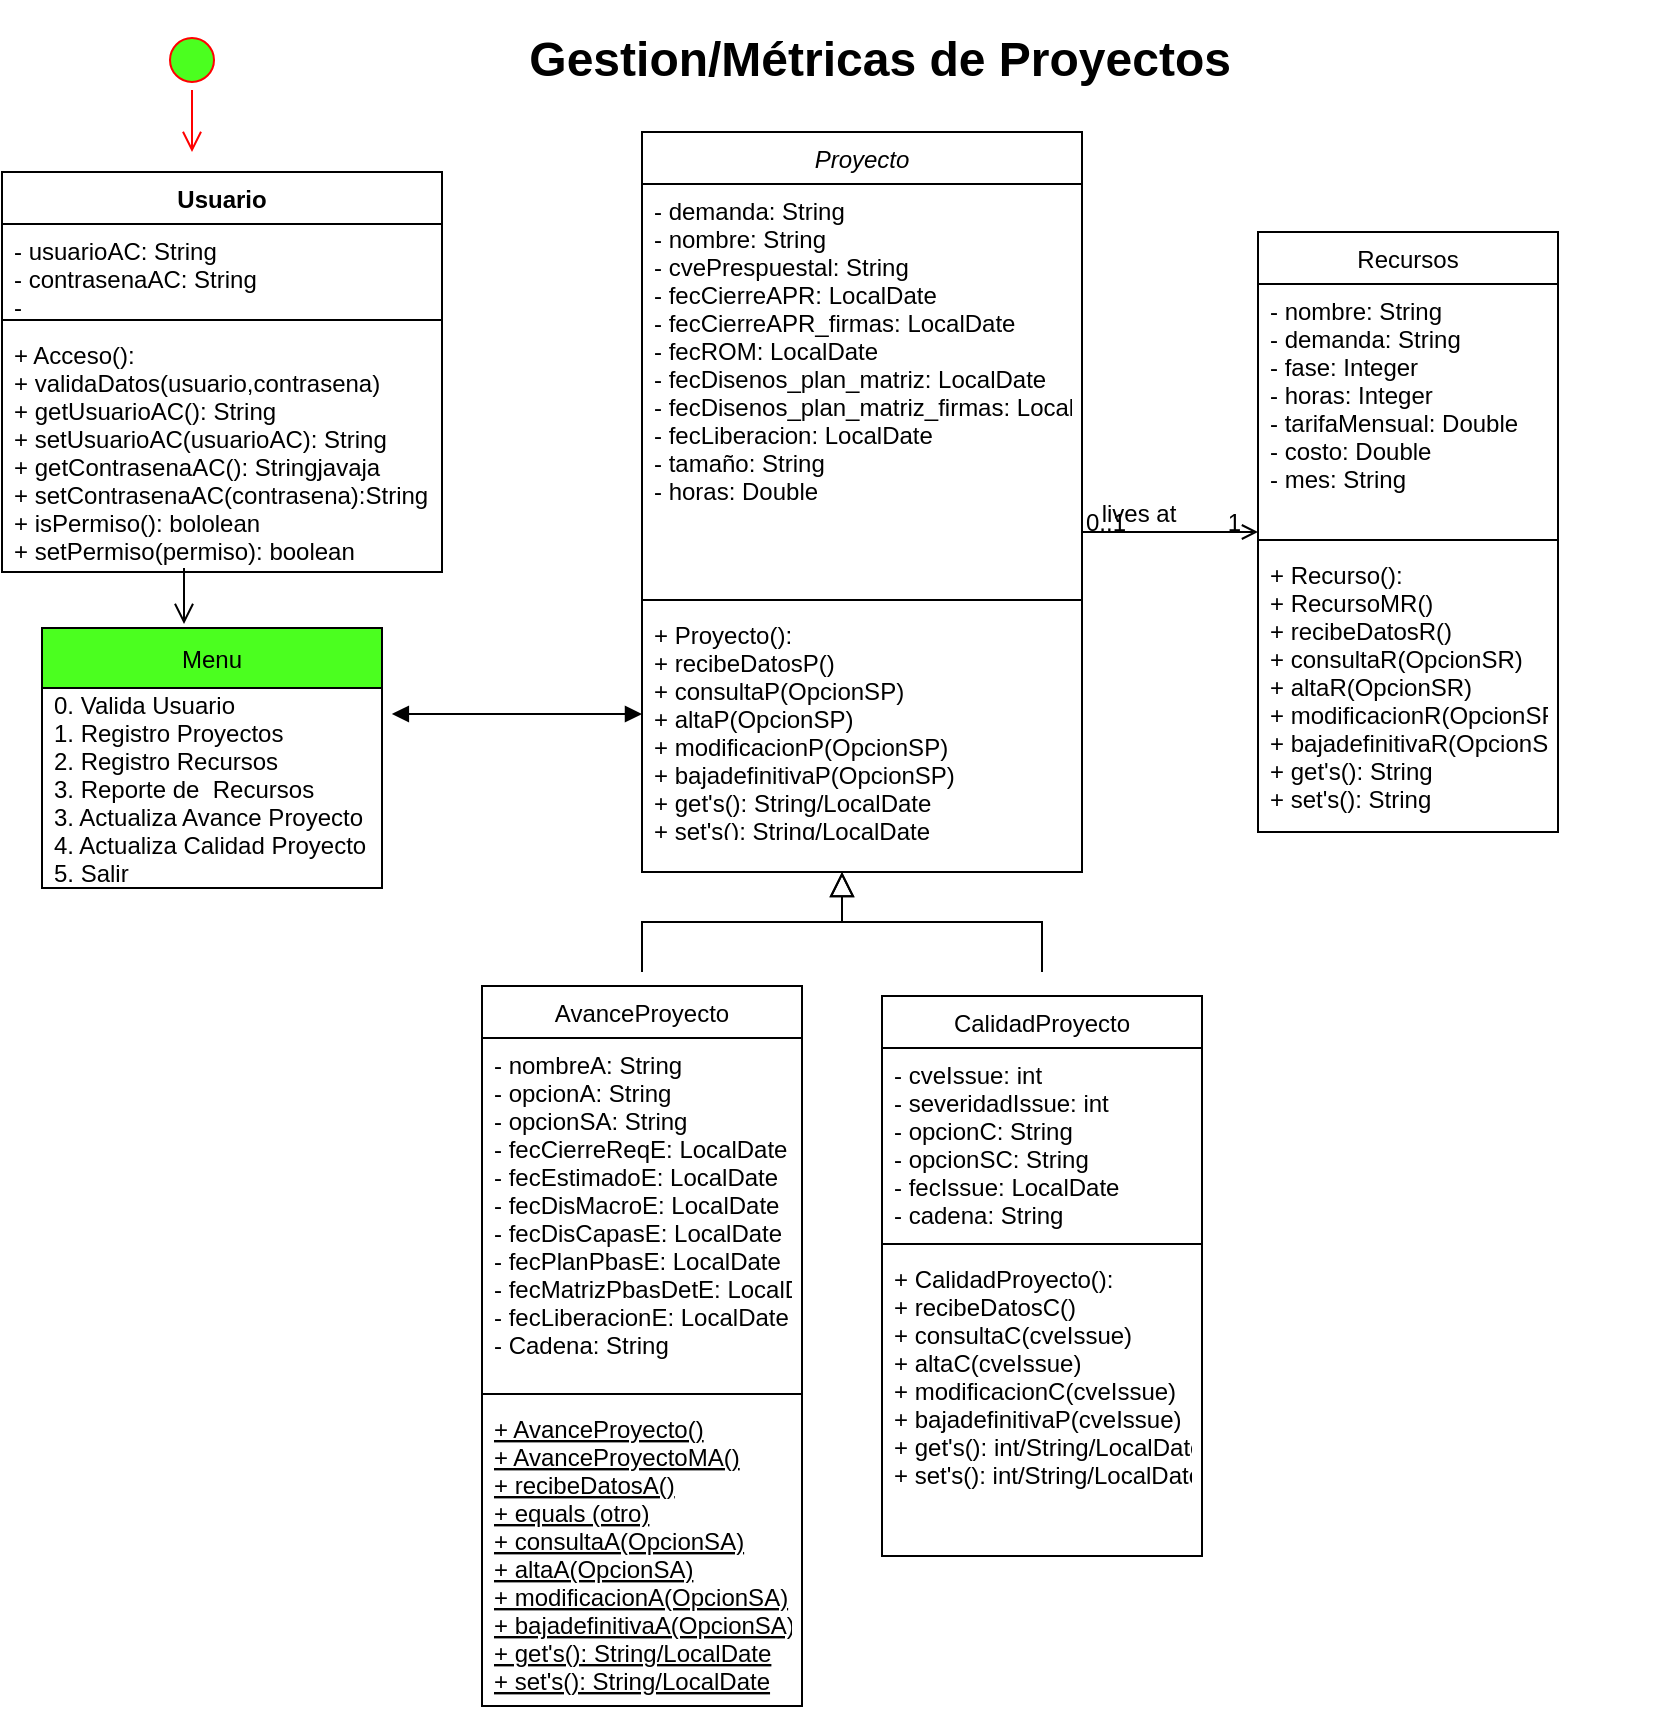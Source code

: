 <mxfile version="15.7.3" type="google"><diagram id="C5RBs43oDa-KdzZeNtuy" name="Page-1"><mxGraphModel dx="1874" dy="1971" grid="1" gridSize="10" guides="1" tooltips="1" connect="1" arrows="1" fold="1" page="1" pageScale="1" pageWidth="827" pageHeight="1169" math="0" shadow="0"><root><mxCell id="WIyWlLk6GJQsqaUBKTNV-0"/><mxCell id="WIyWlLk6GJQsqaUBKTNV-1" parent="WIyWlLk6GJQsqaUBKTNV-0"/><mxCell id="zkfFHV4jXpPFQw0GAbJ--0" value="Proyecto" style="swimlane;fontStyle=2;align=center;verticalAlign=top;childLayout=stackLayout;horizontal=1;startSize=26;horizontalStack=0;resizeParent=1;resizeLast=0;collapsible=1;marginBottom=0;rounded=0;shadow=0;strokeWidth=1;" parent="WIyWlLk6GJQsqaUBKTNV-1" vertex="1"><mxGeometry x="320" y="20" width="220" height="370" as="geometry"><mxRectangle x="220" y="120" width="160" height="26" as="alternateBounds"/></mxGeometry></mxCell><mxCell id="zkfFHV4jXpPFQw0GAbJ--1" value="- demanda: String&#10;- nombre: String&#10;- cvePrespuestal: String&#10;- fecCierreAPR: LocalDate&#10;- fecCierreAPR_firmas: LocalDate&#10;- fecROM: LocalDate&#10;- fecDisenos_plan_matriz: LocalDate&#10;- fecDisenos_plan_matriz_firmas: LocalDate&#10;- fecLiberacion: LocalDate&#10;- tamaño: String&#10;- horas: Double&#10;" style="text;align=left;verticalAlign=top;spacingLeft=4;spacingRight=4;overflow=hidden;rotatable=0;points=[[0,0.5],[1,0.5]];portConstraint=eastwest;" parent="zkfFHV4jXpPFQw0GAbJ--0" vertex="1"><mxGeometry y="26" width="220" height="204" as="geometry"/></mxCell><mxCell id="zkfFHV4jXpPFQw0GAbJ--4" value="" style="line;html=1;strokeWidth=1;align=left;verticalAlign=middle;spacingTop=-1;spacingLeft=3;spacingRight=3;rotatable=0;labelPosition=right;points=[];portConstraint=eastwest;" parent="zkfFHV4jXpPFQw0GAbJ--0" vertex="1"><mxGeometry y="230" width="220" height="8" as="geometry"/></mxCell><mxCell id="j7txaJUbSGG_R2lkNjv1-6" value="+ Proyecto():&#10;+ recibeDatosP()&#10;+ consultaP(OpcionSP)&#10;+ altaP(OpcionSP)&#10;+ modificacionP(OpcionSP)&#10;+ bajadefinitivaP(OpcionSP)&#10;+ get's(): String/LocalDate&#10;+ set's(): String/LocalDate&#10;" style="text;strokeColor=none;fillColor=none;align=left;verticalAlign=top;spacingLeft=4;spacingRight=4;overflow=hidden;rotatable=0;points=[[0,0.5],[1,0.5]];portConstraint=eastwest;" parent="zkfFHV4jXpPFQw0GAbJ--0" vertex="1"><mxGeometry y="238" width="220" height="112" as="geometry"/></mxCell><mxCell id="zkfFHV4jXpPFQw0GAbJ--6" value="AvanceProyecto" style="swimlane;fontStyle=0;align=center;verticalAlign=top;childLayout=stackLayout;horizontal=1;startSize=26;horizontalStack=0;resizeParent=1;resizeLast=0;collapsible=1;marginBottom=0;rounded=0;shadow=0;strokeWidth=1;" parent="WIyWlLk6GJQsqaUBKTNV-1" vertex="1"><mxGeometry x="240" y="447" width="160" height="360" as="geometry"><mxRectangle x="130" y="380" width="160" height="26" as="alternateBounds"/></mxGeometry></mxCell><mxCell id="zkfFHV4jXpPFQw0GAbJ--8" value="- nombreA: String&#10;- opcionA: String&#10;- opcionSA: String&#10;- fecCierreReqE: LocalDate&#10;- fecEstimadoE: LocalDate&#10;- fecDisMacroE: LocalDate&#10;- fecDisCapasE: LocalDate&#10;- fecPlanPbasE: LocalDate&#10;- fecMatrizPbasDetE: LocalDate&#10;- fecLiberacionE: LocalDate&#10;- Cadena: String" style="text;align=left;verticalAlign=top;spacingLeft=4;spacingRight=4;overflow=hidden;rotatable=0;points=[[0,0.5],[1,0.5]];portConstraint=eastwest;rounded=0;shadow=0;html=0;" parent="zkfFHV4jXpPFQw0GAbJ--6" vertex="1"><mxGeometry y="26" width="160" height="174" as="geometry"/></mxCell><mxCell id="zkfFHV4jXpPFQw0GAbJ--9" value="" style="line;html=1;strokeWidth=1;align=left;verticalAlign=middle;spacingTop=-1;spacingLeft=3;spacingRight=3;rotatable=0;labelPosition=right;points=[];portConstraint=eastwest;" parent="zkfFHV4jXpPFQw0GAbJ--6" vertex="1"><mxGeometry y="200" width="160" height="8" as="geometry"/></mxCell><mxCell id="zkfFHV4jXpPFQw0GAbJ--10" value="+ AvanceProyecto()&#10;+ AvanceProyectoMA()&#10;+ recibeDatosA()&#10;+ equals (otro)&#10;+ consultaA(OpcionSA)&#10;+ altaA(OpcionSA)&#10;+ modificacionA(OpcionSA)&#10;+ bajadefinitivaA(OpcionSA)&#10;+ get's(): String/LocalDate&#10;+ set's(): String/LocalDate" style="text;align=left;verticalAlign=top;spacingLeft=4;spacingRight=4;overflow=hidden;rotatable=0;points=[[0,0.5],[1,0.5]];portConstraint=eastwest;fontStyle=4" parent="zkfFHV4jXpPFQw0GAbJ--6" vertex="1"><mxGeometry y="208" width="160" height="152" as="geometry"/></mxCell><mxCell id="zkfFHV4jXpPFQw0GAbJ--12" value="" style="endArrow=block;endSize=10;endFill=0;shadow=0;strokeWidth=1;rounded=0;edgeStyle=elbowEdgeStyle;elbow=vertical;" parent="WIyWlLk6GJQsqaUBKTNV-1" edge="1"><mxGeometry width="160" relative="1" as="geometry"><mxPoint x="320" y="440" as="sourcePoint"/><mxPoint x="420" y="390" as="targetPoint"/></mxGeometry></mxCell><mxCell id="zkfFHV4jXpPFQw0GAbJ--16" value="" style="endArrow=block;endSize=10;endFill=0;shadow=0;strokeWidth=1;rounded=0;edgeStyle=elbowEdgeStyle;elbow=vertical;" parent="WIyWlLk6GJQsqaUBKTNV-1" edge="1"><mxGeometry width="160" relative="1" as="geometry"><mxPoint x="520" y="440" as="sourcePoint"/><mxPoint x="420" y="390" as="targetPoint"/></mxGeometry></mxCell><mxCell id="zkfFHV4jXpPFQw0GAbJ--17" value="Recursos" style="swimlane;fontStyle=0;align=center;verticalAlign=top;childLayout=stackLayout;horizontal=1;startSize=26;horizontalStack=0;resizeParent=1;resizeLast=0;collapsible=1;marginBottom=0;rounded=0;shadow=0;strokeWidth=1;" parent="WIyWlLk6GJQsqaUBKTNV-1" vertex="1"><mxGeometry x="628" y="70" width="150" height="300" as="geometry"><mxRectangle x="550" y="140" width="160" height="26" as="alternateBounds"/></mxGeometry></mxCell><mxCell id="zkfFHV4jXpPFQw0GAbJ--18" value="- nombre: String&#10;- demanda: String&#10;- fase: Integer&#10;- horas: Integer&#10;- tarifaMensual: Double&#10;- costo: Double&#10;- mes: String" style="text;align=left;verticalAlign=top;spacingLeft=4;spacingRight=4;overflow=hidden;rotatable=0;points=[[0,0.5],[1,0.5]];portConstraint=eastwest;" parent="zkfFHV4jXpPFQw0GAbJ--17" vertex="1"><mxGeometry y="26" width="150" height="124" as="geometry"/></mxCell><mxCell id="zkfFHV4jXpPFQw0GAbJ--23" value="" style="line;html=1;strokeWidth=1;align=left;verticalAlign=middle;spacingTop=-1;spacingLeft=3;spacingRight=3;rotatable=0;labelPosition=right;points=[];portConstraint=eastwest;" parent="zkfFHV4jXpPFQw0GAbJ--17" vertex="1"><mxGeometry y="150" width="150" height="8" as="geometry"/></mxCell><mxCell id="j7txaJUbSGG_R2lkNjv1-4" value="+ Recurso():&#10;+ RecursoMR() &#10;+ recibeDatosR()&#10;+ consultaR(OpcionSR)&#10;+ altaR(OpcionSR)&#10;+ modificacionR(OpcionSR)&#10;+ bajadefinitivaR(OpcionSR)&#10;+ get's(): String&#10;+ set's(): String" style="text;strokeColor=none;fillColor=none;align=left;verticalAlign=top;spacingLeft=4;spacingRight=4;overflow=hidden;rotatable=0;points=[[0,0.5],[1,0.5]];portConstraint=eastwest;" parent="zkfFHV4jXpPFQw0GAbJ--17" vertex="1"><mxGeometry y="158" width="150" height="132" as="geometry"/></mxCell><mxCell id="zkfFHV4jXpPFQw0GAbJ--26" value="" style="endArrow=open;shadow=0;strokeWidth=1;rounded=0;endFill=1;edgeStyle=elbowEdgeStyle;elbow=vertical;" parent="WIyWlLk6GJQsqaUBKTNV-1" source="zkfFHV4jXpPFQw0GAbJ--0" target="zkfFHV4jXpPFQw0GAbJ--17" edge="1"><mxGeometry x="0.5" y="41" relative="1" as="geometry"><mxPoint x="500" y="192" as="sourcePoint"/><mxPoint x="660" y="192" as="targetPoint"/><mxPoint x="-40" y="32" as="offset"/></mxGeometry></mxCell><mxCell id="zkfFHV4jXpPFQw0GAbJ--27" value="0..1" style="resizable=0;align=left;verticalAlign=bottom;labelBackgroundColor=none;fontSize=12;" parent="zkfFHV4jXpPFQw0GAbJ--26" connectable="0" vertex="1"><mxGeometry x="-1" relative="1" as="geometry"><mxPoint y="4" as="offset"/></mxGeometry></mxCell><mxCell id="zkfFHV4jXpPFQw0GAbJ--28" value="1" style="resizable=0;align=right;verticalAlign=bottom;labelBackgroundColor=none;fontSize=12;" parent="zkfFHV4jXpPFQw0GAbJ--26" connectable="0" vertex="1"><mxGeometry x="1" relative="1" as="geometry"><mxPoint x="-7" y="4" as="offset"/></mxGeometry></mxCell><mxCell id="zkfFHV4jXpPFQw0GAbJ--29" value="lives at" style="text;html=1;resizable=0;points=[];;align=center;verticalAlign=middle;labelBackgroundColor=none;rounded=0;shadow=0;strokeWidth=1;fontSize=12;" parent="zkfFHV4jXpPFQw0GAbJ--26" vertex="1" connectable="0"><mxGeometry x="0.5" y="49" relative="1" as="geometry"><mxPoint x="-38" y="40" as="offset"/></mxGeometry></mxCell><mxCell id="j7txaJUbSGG_R2lkNjv1-0" value="Usuario" style="swimlane;fontStyle=1;align=center;verticalAlign=top;childLayout=stackLayout;horizontal=1;startSize=26;horizontalStack=0;resizeParent=1;resizeParentMax=0;resizeLast=0;collapsible=1;marginBottom=0;" parent="WIyWlLk6GJQsqaUBKTNV-1" vertex="1"><mxGeometry y="40" width="220" height="200" as="geometry"/></mxCell><mxCell id="j7txaJUbSGG_R2lkNjv1-1" value="- usuarioAC: String&#10;- contrasenaAC: String&#10;- " style="text;strokeColor=none;fillColor=none;align=left;verticalAlign=top;spacingLeft=4;spacingRight=4;overflow=hidden;rotatable=0;points=[[0,0.5],[1,0.5]];portConstraint=eastwest;" parent="j7txaJUbSGG_R2lkNjv1-0" vertex="1"><mxGeometry y="26" width="220" height="44" as="geometry"/></mxCell><mxCell id="j7txaJUbSGG_R2lkNjv1-2" value="" style="line;strokeWidth=1;fillColor=none;align=left;verticalAlign=middle;spacingTop=-1;spacingLeft=3;spacingRight=3;rotatable=0;labelPosition=right;points=[];portConstraint=eastwest;" parent="j7txaJUbSGG_R2lkNjv1-0" vertex="1"><mxGeometry y="70" width="220" height="8" as="geometry"/></mxCell><mxCell id="j7txaJUbSGG_R2lkNjv1-3" value="+ Acceso(): &#10;+ validaDatos(usuario,contrasena)&#10;+ getUsuarioAC(): String&#10;+ setUsuarioAC(usuarioAC): String&#10;+ getContrasenaAC(): Stringjavaja&#10;+ setContrasenaAC(contrasena):String&#10;+ isPermiso(): bololean&#10;+ setPermiso(permiso): boolean" style="text;strokeColor=none;fillColor=none;align=left;verticalAlign=top;spacingLeft=4;spacingRight=4;overflow=hidden;rotatable=0;points=[[0,0.5],[1,0.5]];portConstraint=eastwest;" parent="j7txaJUbSGG_R2lkNjv1-0" vertex="1"><mxGeometry y="78" width="220" height="122" as="geometry"/></mxCell><mxCell id="j7txaJUbSGG_R2lkNjv1-8" value="CalidadProyecto" style="swimlane;fontStyle=0;align=center;verticalAlign=top;childLayout=stackLayout;horizontal=1;startSize=26;horizontalStack=0;resizeParent=1;resizeLast=0;collapsible=1;marginBottom=0;rounded=0;shadow=0;strokeWidth=1;" parent="WIyWlLk6GJQsqaUBKTNV-1" vertex="1"><mxGeometry x="440" y="452" width="160" height="280" as="geometry"><mxRectangle x="340" y="380" width="170" height="26" as="alternateBounds"/></mxGeometry></mxCell><mxCell id="j7txaJUbSGG_R2lkNjv1-9" value="- cveIssue: int&#10;- severidadIssue: int&#10;- opcionC: String&#10;- opcionSC: String&#10;- fecIssue: LocalDate&#10;- cadena: String&#10;" style="text;align=left;verticalAlign=top;spacingLeft=4;spacingRight=4;overflow=hidden;rotatable=0;points=[[0,0.5],[1,0.5]];portConstraint=eastwest;" parent="j7txaJUbSGG_R2lkNjv1-8" vertex="1"><mxGeometry y="26" width="160" height="94" as="geometry"/></mxCell><mxCell id="j7txaJUbSGG_R2lkNjv1-10" value="" style="line;html=1;strokeWidth=1;align=left;verticalAlign=middle;spacingTop=-1;spacingLeft=3;spacingRight=3;rotatable=0;labelPosition=right;points=[];portConstraint=eastwest;" parent="j7txaJUbSGG_R2lkNjv1-8" vertex="1"><mxGeometry y="120" width="160" height="8" as="geometry"/></mxCell><mxCell id="j7txaJUbSGG_R2lkNjv1-11" value="+ CalidadProyecto(): &#10;+ recibeDatosC()&#10;+ consultaC(cveIssue)&#10;+ altaC(cveIssue)&#10;+ modificacionC(cveIssue)&#10;+ bajadefinitivaP(cveIssue)&#10;+ get's(): int/String/LocalDate&#10;+ set's(): int/String/LocalDate" style="text;strokeColor=none;fillColor=none;align=left;verticalAlign=top;spacingLeft=4;spacingRight=4;overflow=hidden;rotatable=0;points=[[0,0.5],[1,0.5]];portConstraint=eastwest;" parent="j7txaJUbSGG_R2lkNjv1-8" vertex="1"><mxGeometry y="128" width="160" height="152" as="geometry"/></mxCell><mxCell id="j7txaJUbSGG_R2lkNjv1-20" value="" style="ellipse;html=1;shape=startState;fillColor=#4BFF1F;strokeColor=#ff0000;" parent="WIyWlLk6GJQsqaUBKTNV-1" vertex="1"><mxGeometry x="80" y="-31" width="30" height="30" as="geometry"/></mxCell><mxCell id="j7txaJUbSGG_R2lkNjv1-21" value="" style="edgeStyle=orthogonalEdgeStyle;html=1;verticalAlign=bottom;endArrow=open;endSize=8;strokeColor=#ff0000;rounded=0;" parent="WIyWlLk6GJQsqaUBKTNV-1" source="j7txaJUbSGG_R2lkNjv1-20" edge="1"><mxGeometry relative="1" as="geometry"><mxPoint x="95" y="30" as="targetPoint"/></mxGeometry></mxCell><mxCell id="j7txaJUbSGG_R2lkNjv1-22" value="&lt;h1&gt;&amp;nbsp;Gestion/Métricas de Proyectos&lt;/h1&gt;" style="text;html=1;strokeColor=none;fillColor=none;spacing=5;spacingTop=-20;whiteSpace=wrap;overflow=hidden;rounded=0;" parent="WIyWlLk6GJQsqaUBKTNV-1" vertex="1"><mxGeometry x="252" y="-36" width="575" height="40" as="geometry"/></mxCell><mxCell id="j7txaJUbSGG_R2lkNjv1-23" value="Menu" style="swimlane;fontStyle=0;childLayout=stackLayout;horizontal=1;startSize=30;horizontalStack=0;resizeParent=1;resizeParentMax=0;resizeLast=0;collapsible=1;marginBottom=0;fillColor=#4BFF1F;" parent="WIyWlLk6GJQsqaUBKTNV-1" vertex="1"><mxGeometry x="20" y="268" width="170" height="130" as="geometry"/></mxCell><mxCell id="j7txaJUbSGG_R2lkNjv1-24" value="0. Valida Usuario&#10;1. Registro Proyectos&#10;2. Registro Recursos&#10;3. Reporte de  Recursos&#10;3. Actualiza Avance Proyecto&#10;4. Actualiza Calidad Proyecto&#10;5. Salir&#10;&#10;- usuarioM: String&#10;- contrasenaM: String&#10;- respuesta: boolean&#10;&#10;-&#10;- isRespuesta(): boolean&#10;- serrespuesta(respuesta): boolean&#10;" style="text;strokeColor=none;fillColor=none;align=left;verticalAlign=middle;spacingLeft=4;spacingRight=4;overflow=hidden;points=[[0,0.5],[1,0.5]];portConstraint=eastwest;rotatable=0;" parent="j7txaJUbSGG_R2lkNjv1-23" vertex="1"><mxGeometry y="30" width="170" height="100" as="geometry"/></mxCell><mxCell id="j7txaJUbSGG_R2lkNjv1-27" value="" style="endArrow=block;startArrow=block;endFill=1;startFill=1;html=1;rounded=0;edgeStyle=orthogonalEdgeStyle;exitX=1.029;exitY=0.13;exitDx=0;exitDy=0;exitPerimeter=0;" parent="WIyWlLk6GJQsqaUBKTNV-1" source="j7txaJUbSGG_R2lkNjv1-24" edge="1"><mxGeometry width="160" relative="1" as="geometry"><mxPoint x="313.57" y="310.9" as="sourcePoint"/><mxPoint x="320" y="311" as="targetPoint"/></mxGeometry></mxCell><mxCell id="j7txaJUbSGG_R2lkNjv1-32" value="" style="edgeStyle=orthogonalEdgeStyle;html=1;verticalAlign=bottom;endArrow=open;endSize=8;strokeColor=#000000;rounded=0;" parent="WIyWlLk6GJQsqaUBKTNV-1" edge="1"><mxGeometry relative="1" as="geometry"><mxPoint x="91" y="266" as="targetPoint"/><mxPoint x="91" y="238" as="sourcePoint"/></mxGeometry></mxCell></root></mxGraphModel></diagram></mxfile>
